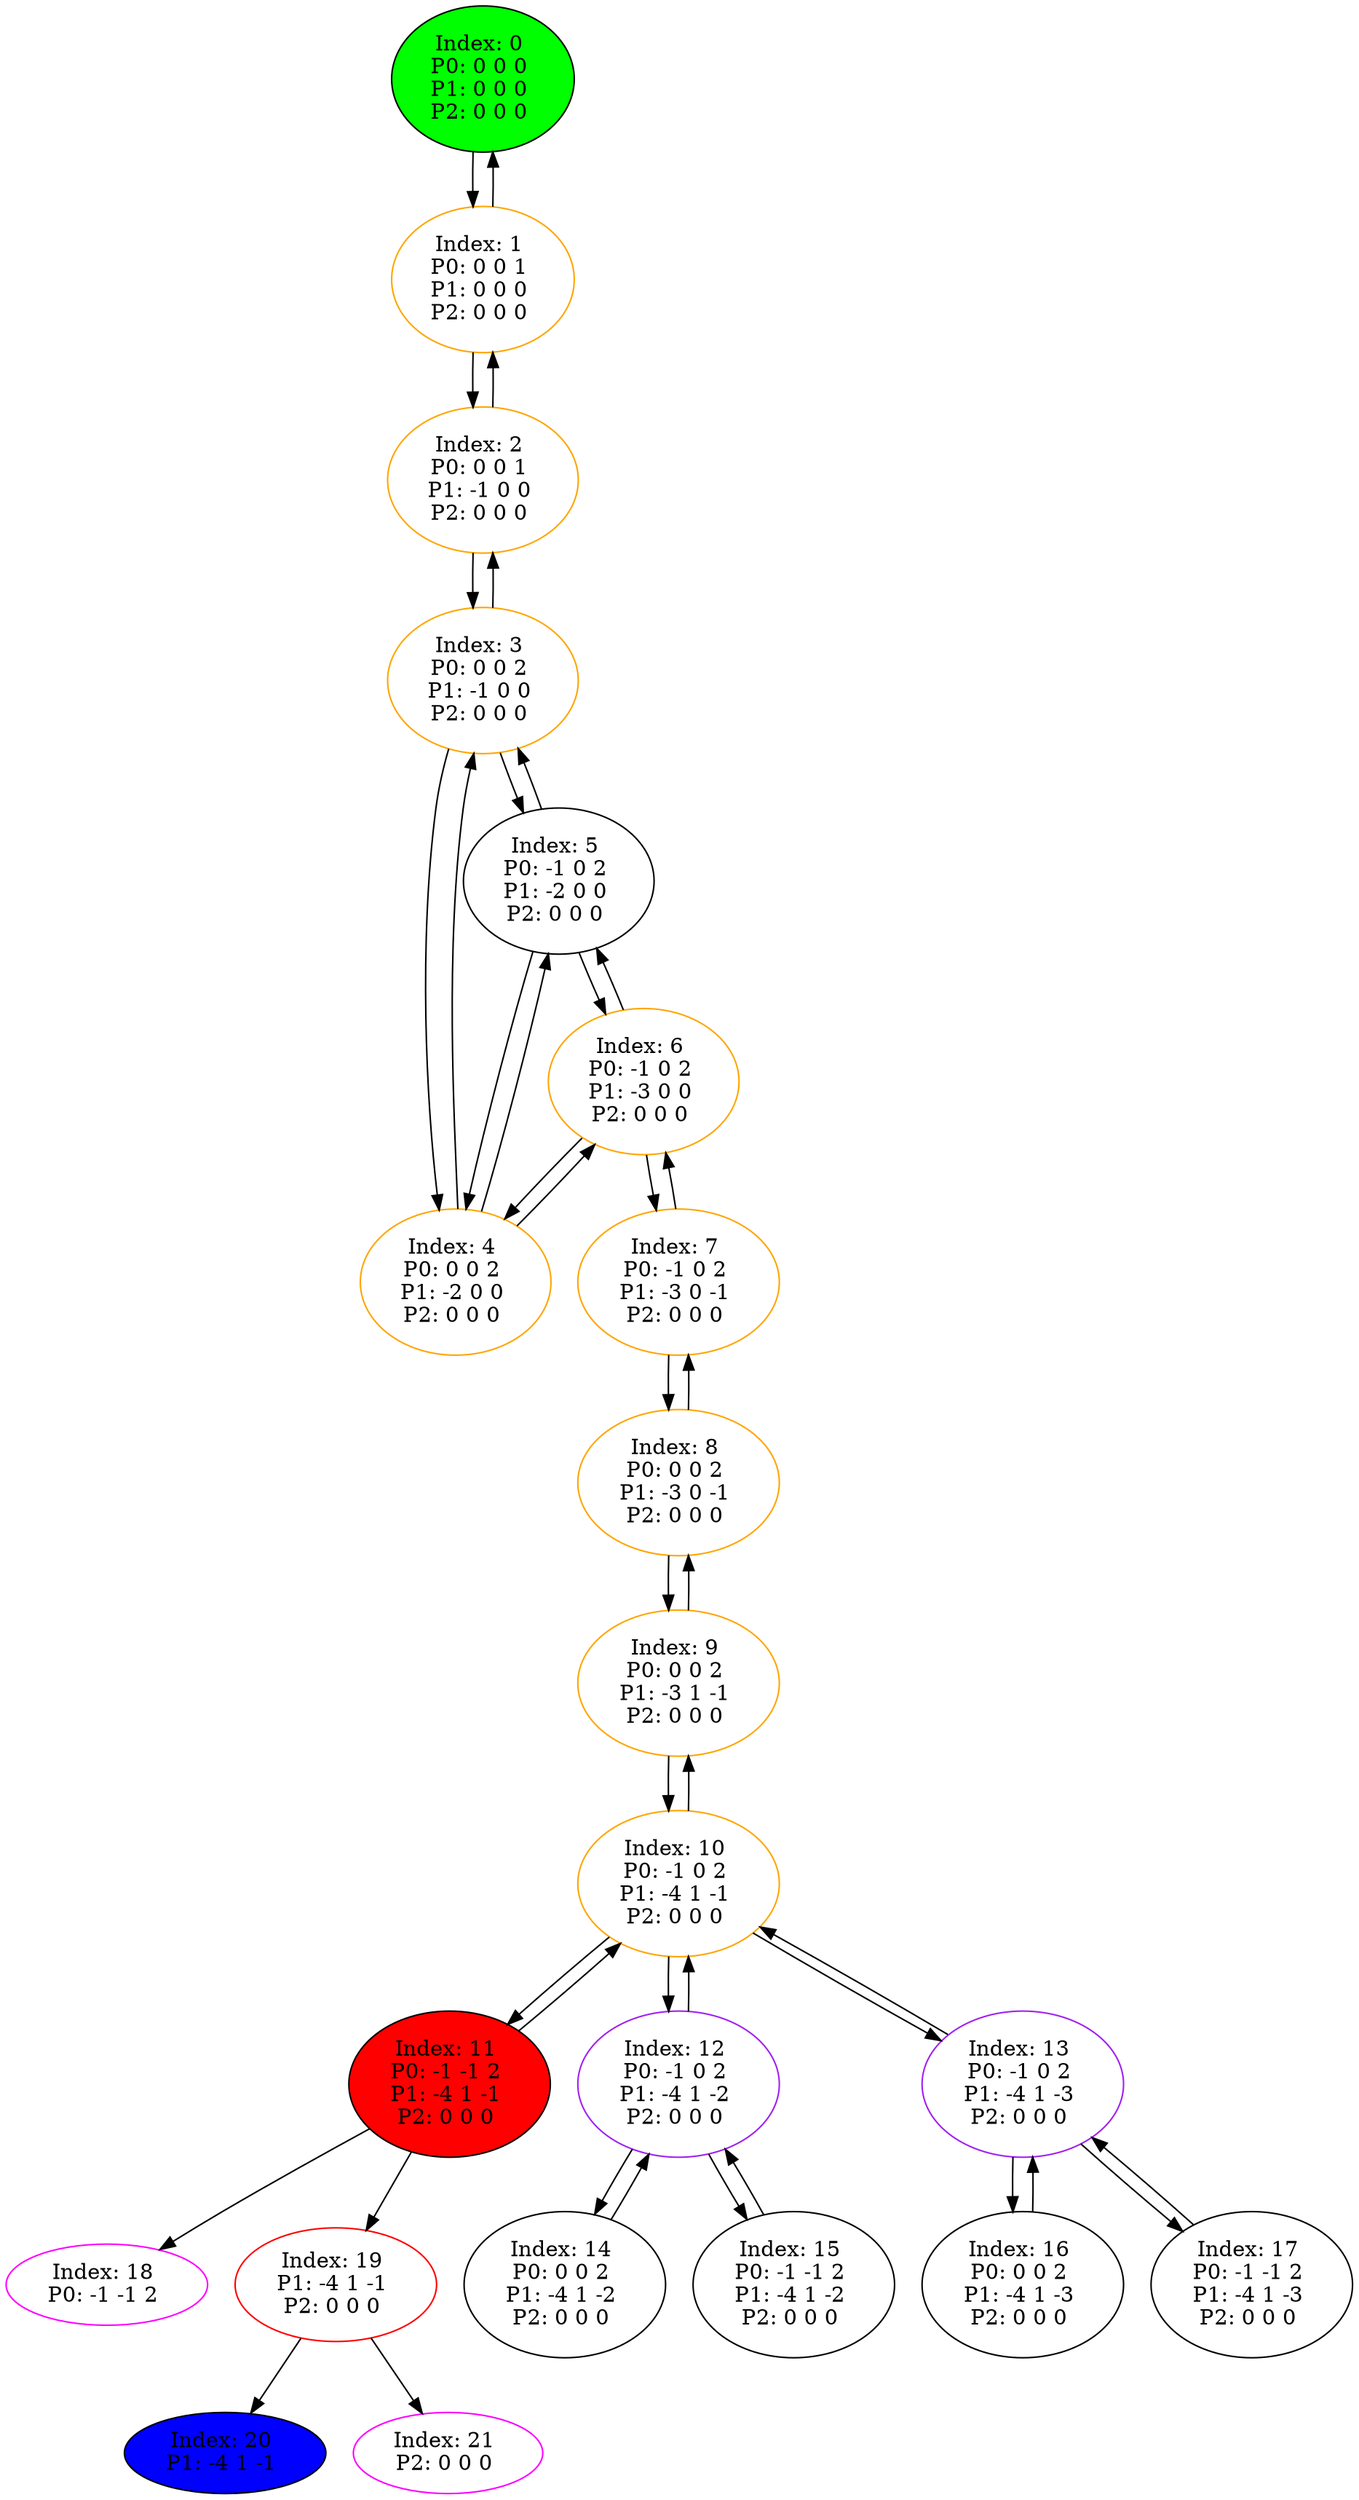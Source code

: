 digraph G {
color = "black"
0[label = "Index: 0 
P0: 0 0 0 
P1: 0 0 0 
P2: 0 0 0 
", style="filled", fillcolor = "green"]
1[label = "Index: 1 
P0: 0 0 1 
P1: 0 0 0 
P2: 0 0 0 
", color = "orange"]
2[label = "Index: 2 
P0: 0 0 1 
P1: -1 0 0 
P2: 0 0 0 
", color = "orange"]
3[label = "Index: 3 
P0: 0 0 2 
P1: -1 0 0 
P2: 0 0 0 
", color = "orange"]
4[label = "Index: 4 
P0: 0 0 2 
P1: -2 0 0 
P2: 0 0 0 
", color = "orange"]
5[label = "Index: 5 
P0: -1 0 2 
P1: -2 0 0 
P2: 0 0 0 
"]
6[label = "Index: 6 
P0: -1 0 2 
P1: -3 0 0 
P2: 0 0 0 
", color = "orange"]
7[label = "Index: 7 
P0: -1 0 2 
P1: -3 0 -1 
P2: 0 0 0 
", color = "orange"]
8[label = "Index: 8 
P0: 0 0 2 
P1: -3 0 -1 
P2: 0 0 0 
", color = "orange"]
9[label = "Index: 9 
P0: 0 0 2 
P1: -3 1 -1 
P2: 0 0 0 
", color = "orange"]
10[label = "Index: 10 
P0: -1 0 2 
P1: -4 1 -1 
P2: 0 0 0 
", color = "orange"]
11[label = "Index: 11 
P0: -1 -1 2 
P1: -4 1 -1 
P2: 0 0 0 
", style="filled", fillcolor = "red"]
12[label = "Index: 12 
P0: -1 0 2 
P1: -4 1 -2 
P2: 0 0 0 
", color = "purple"]
13[label = "Index: 13 
P0: -1 0 2 
P1: -4 1 -3 
P2: 0 0 0 
", color = "purple"]
14[label = "Index: 14 
P0: 0 0 2 
P1: -4 1 -2 
P2: 0 0 0 
"]
15[label = "Index: 15 
P0: -1 -1 2 
P1: -4 1 -2 
P2: 0 0 0 
"]
16[label = "Index: 16 
P0: 0 0 2 
P1: -4 1 -3 
P2: 0 0 0 
"]
17[label = "Index: 17 
P0: -1 -1 2 
P1: -4 1 -3 
P2: 0 0 0 
"]
18[label = "Index: 18 
P0: -1 -1 2 
", color = "fuchsia"]
19[label = "Index: 19 
P1: -4 1 -1 
P2: 0 0 0 
", color = "red"]
20[label = "Index: 20 
P1: -4 1 -1 
", style="filled", fillcolor = "blue"]
21[label = "Index: 21 
P2: 0 0 0 
", color = "fuchsia"]
0 -> 1

1 -> 0
1 -> 2

2 -> 1
2 -> 3

3 -> 2
3 -> 4
3 -> 5

4 -> 3
4 -> 5
4 -> 6

5 -> 3
5 -> 4
5 -> 6

6 -> 4
6 -> 5
6 -> 7

7 -> 6
7 -> 8

8 -> 7
8 -> 9

9 -> 8
9 -> 10

10 -> 9
10 -> 11
10 -> 12
10 -> 13

11 -> 10
11 -> 19
11 -> 18

12 -> 10
12 -> 14
12 -> 15

13 -> 10
13 -> 16
13 -> 17

14 -> 12

15 -> 12

16 -> 13

17 -> 13

19 -> 21
19 -> 20

}
